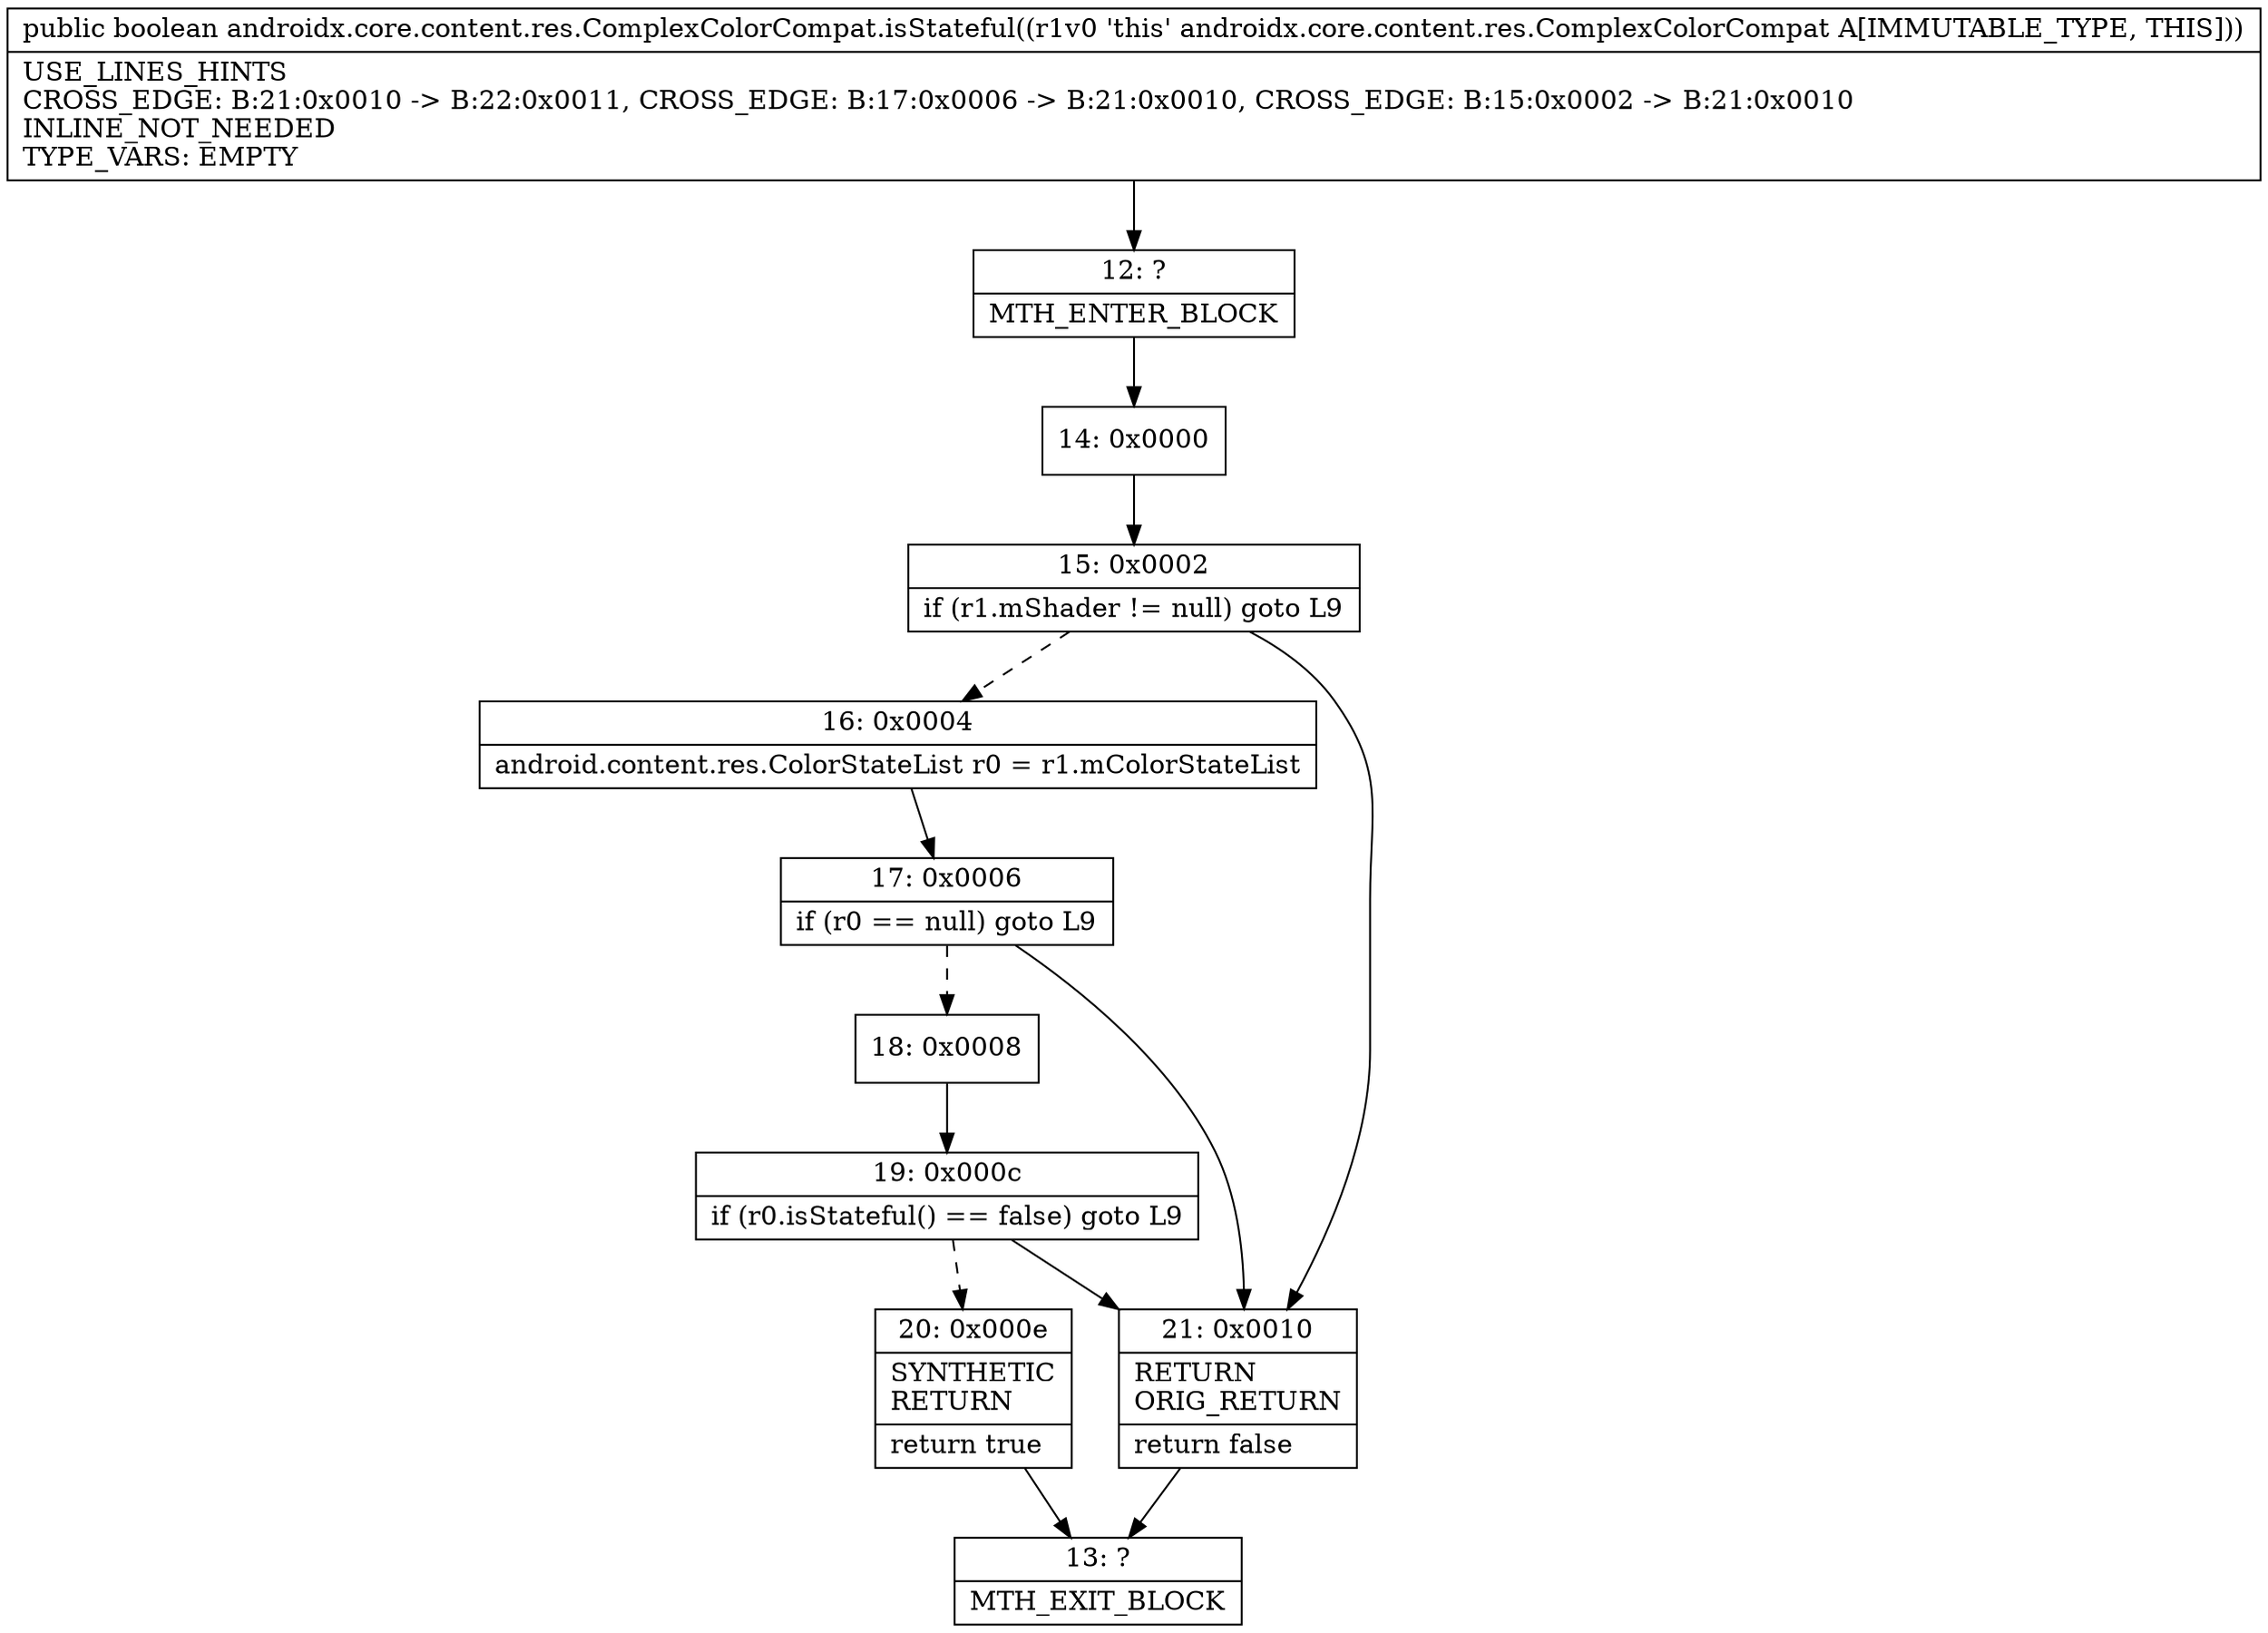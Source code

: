 digraph "CFG forandroidx.core.content.res.ComplexColorCompat.isStateful()Z" {
Node_12 [shape=record,label="{12\:\ ?|MTH_ENTER_BLOCK\l}"];
Node_14 [shape=record,label="{14\:\ 0x0000}"];
Node_15 [shape=record,label="{15\:\ 0x0002|if (r1.mShader != null) goto L9\l}"];
Node_16 [shape=record,label="{16\:\ 0x0004|android.content.res.ColorStateList r0 = r1.mColorStateList\l}"];
Node_17 [shape=record,label="{17\:\ 0x0006|if (r0 == null) goto L9\l}"];
Node_18 [shape=record,label="{18\:\ 0x0008}"];
Node_19 [shape=record,label="{19\:\ 0x000c|if (r0.isStateful() == false) goto L9\l}"];
Node_20 [shape=record,label="{20\:\ 0x000e|SYNTHETIC\lRETURN\l|return true\l}"];
Node_13 [shape=record,label="{13\:\ ?|MTH_EXIT_BLOCK\l}"];
Node_21 [shape=record,label="{21\:\ 0x0010|RETURN\lORIG_RETURN\l|return false\l}"];
MethodNode[shape=record,label="{public boolean androidx.core.content.res.ComplexColorCompat.isStateful((r1v0 'this' androidx.core.content.res.ComplexColorCompat A[IMMUTABLE_TYPE, THIS]))  | USE_LINES_HINTS\lCROSS_EDGE: B:21:0x0010 \-\> B:22:0x0011, CROSS_EDGE: B:17:0x0006 \-\> B:21:0x0010, CROSS_EDGE: B:15:0x0002 \-\> B:21:0x0010\lINLINE_NOT_NEEDED\lTYPE_VARS: EMPTY\l}"];
MethodNode -> Node_12;Node_12 -> Node_14;
Node_14 -> Node_15;
Node_15 -> Node_16[style=dashed];
Node_15 -> Node_21;
Node_16 -> Node_17;
Node_17 -> Node_18[style=dashed];
Node_17 -> Node_21;
Node_18 -> Node_19;
Node_19 -> Node_20[style=dashed];
Node_19 -> Node_21;
Node_20 -> Node_13;
Node_21 -> Node_13;
}

